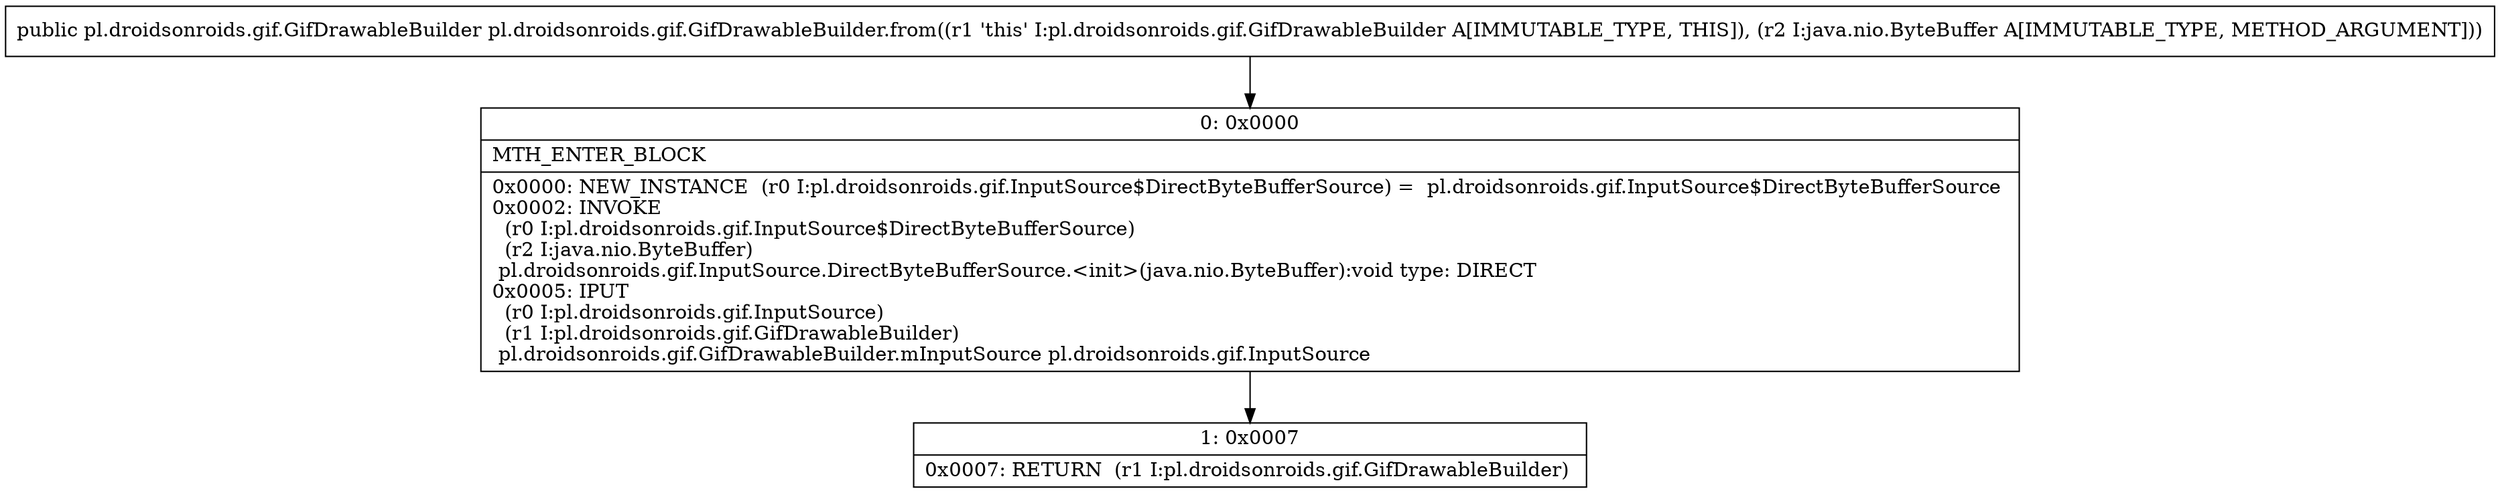 digraph "CFG forpl.droidsonroids.gif.GifDrawableBuilder.from(Ljava\/nio\/ByteBuffer;)Lpl\/droidsonroids\/gif\/GifDrawableBuilder;" {
Node_0 [shape=record,label="{0\:\ 0x0000|MTH_ENTER_BLOCK\l|0x0000: NEW_INSTANCE  (r0 I:pl.droidsonroids.gif.InputSource$DirectByteBufferSource) =  pl.droidsonroids.gif.InputSource$DirectByteBufferSource \l0x0002: INVOKE  \l  (r0 I:pl.droidsonroids.gif.InputSource$DirectByteBufferSource)\l  (r2 I:java.nio.ByteBuffer)\l pl.droidsonroids.gif.InputSource.DirectByteBufferSource.\<init\>(java.nio.ByteBuffer):void type: DIRECT \l0x0005: IPUT  \l  (r0 I:pl.droidsonroids.gif.InputSource)\l  (r1 I:pl.droidsonroids.gif.GifDrawableBuilder)\l pl.droidsonroids.gif.GifDrawableBuilder.mInputSource pl.droidsonroids.gif.InputSource \l}"];
Node_1 [shape=record,label="{1\:\ 0x0007|0x0007: RETURN  (r1 I:pl.droidsonroids.gif.GifDrawableBuilder) \l}"];
MethodNode[shape=record,label="{public pl.droidsonroids.gif.GifDrawableBuilder pl.droidsonroids.gif.GifDrawableBuilder.from((r1 'this' I:pl.droidsonroids.gif.GifDrawableBuilder A[IMMUTABLE_TYPE, THIS]), (r2 I:java.nio.ByteBuffer A[IMMUTABLE_TYPE, METHOD_ARGUMENT])) }"];
MethodNode -> Node_0;
Node_0 -> Node_1;
}

